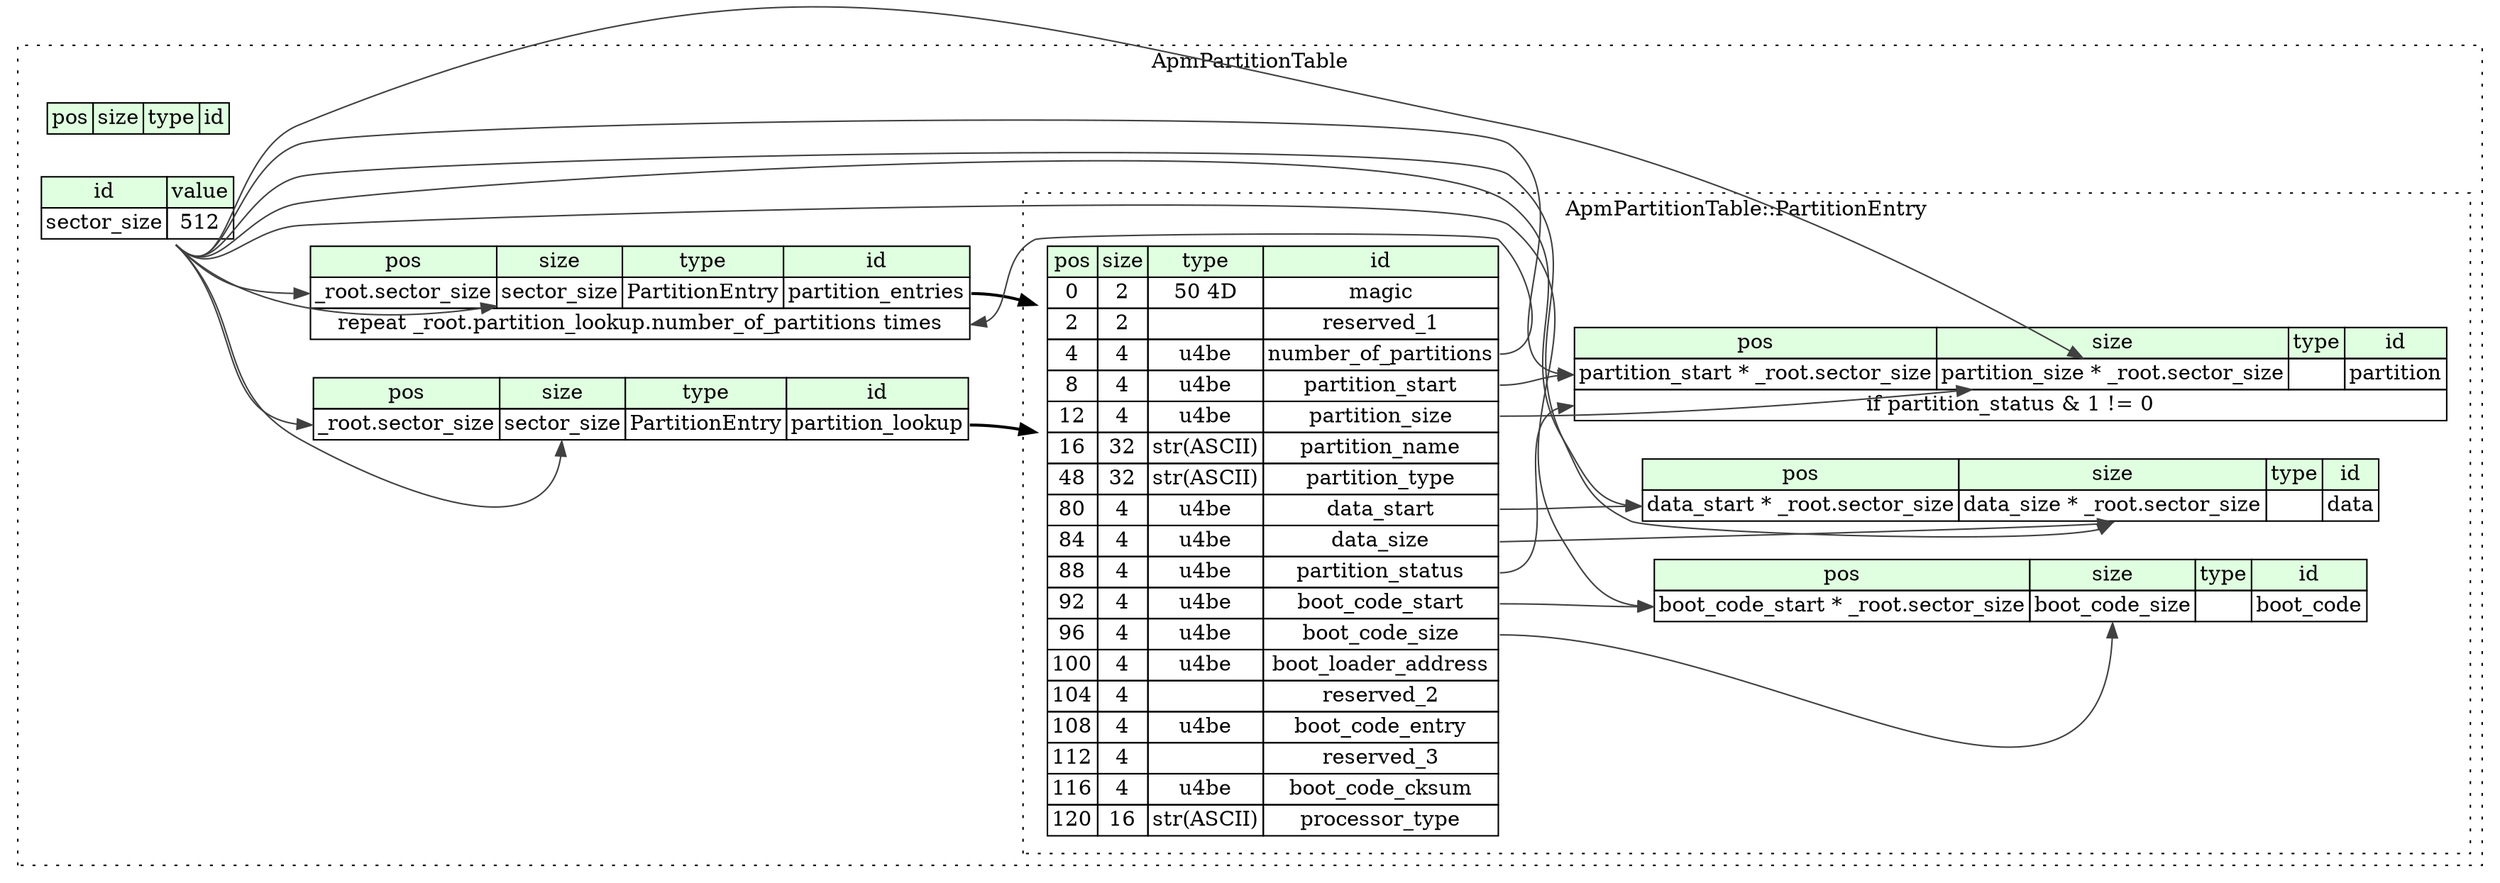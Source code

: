 digraph {
	rankdir=LR;
	node [shape=plaintext];
	subgraph cluster__apm_partition_table {
		label="ApmPartitionTable";
		graph[style=dotted];

		apm_partition_table__seq [label=<<TABLE BORDER="0" CELLBORDER="1" CELLSPACING="0">
			<TR><TD BGCOLOR="#E0FFE0">pos</TD><TD BGCOLOR="#E0FFE0">size</TD><TD BGCOLOR="#E0FFE0">type</TD><TD BGCOLOR="#E0FFE0">id</TD></TR>
		</TABLE>>];
		apm_partition_table__inst__partition_entries [label=<<TABLE BORDER="0" CELLBORDER="1" CELLSPACING="0">
			<TR><TD BGCOLOR="#E0FFE0">pos</TD><TD BGCOLOR="#E0FFE0">size</TD><TD BGCOLOR="#E0FFE0">type</TD><TD BGCOLOR="#E0FFE0">id</TD></TR>
			<TR><TD PORT="partition_entries_pos">_root.sector_size</TD><TD PORT="partition_entries_size">sector_size</TD><TD>PartitionEntry</TD><TD PORT="partition_entries_type">partition_entries</TD></TR>
			<TR><TD COLSPAN="4" PORT="partition_entries__repeat">repeat _root.partition_lookup.number_of_partitions times</TD></TR>
		</TABLE>>];
		apm_partition_table__inst__partition_lookup [label=<<TABLE BORDER="0" CELLBORDER="1" CELLSPACING="0">
			<TR><TD BGCOLOR="#E0FFE0">pos</TD><TD BGCOLOR="#E0FFE0">size</TD><TD BGCOLOR="#E0FFE0">type</TD><TD BGCOLOR="#E0FFE0">id</TD></TR>
			<TR><TD PORT="partition_lookup_pos">_root.sector_size</TD><TD PORT="partition_lookup_size">sector_size</TD><TD>PartitionEntry</TD><TD PORT="partition_lookup_type">partition_lookup</TD></TR>
		</TABLE>>];
		apm_partition_table__inst__sector_size [label=<<TABLE BORDER="0" CELLBORDER="1" CELLSPACING="0">
			<TR><TD BGCOLOR="#E0FFE0">id</TD><TD BGCOLOR="#E0FFE0">value</TD></TR>
			<TR><TD>sector_size</TD><TD>512</TD></TR>
		</TABLE>>];
		subgraph cluster__partition_entry {
			label="ApmPartitionTable::PartitionEntry";
			graph[style=dotted];

			partition_entry__seq [label=<<TABLE BORDER="0" CELLBORDER="1" CELLSPACING="0">
				<TR><TD BGCOLOR="#E0FFE0">pos</TD><TD BGCOLOR="#E0FFE0">size</TD><TD BGCOLOR="#E0FFE0">type</TD><TD BGCOLOR="#E0FFE0">id</TD></TR>
				<TR><TD PORT="magic_pos">0</TD><TD PORT="magic_size">2</TD><TD>50 4D</TD><TD PORT="magic_type">magic</TD></TR>
				<TR><TD PORT="reserved_1_pos">2</TD><TD PORT="reserved_1_size">2</TD><TD></TD><TD PORT="reserved_1_type">reserved_1</TD></TR>
				<TR><TD PORT="number_of_partitions_pos">4</TD><TD PORT="number_of_partitions_size">4</TD><TD>u4be</TD><TD PORT="number_of_partitions_type">number_of_partitions</TD></TR>
				<TR><TD PORT="partition_start_pos">8</TD><TD PORT="partition_start_size">4</TD><TD>u4be</TD><TD PORT="partition_start_type">partition_start</TD></TR>
				<TR><TD PORT="partition_size_pos">12</TD><TD PORT="partition_size_size">4</TD><TD>u4be</TD><TD PORT="partition_size_type">partition_size</TD></TR>
				<TR><TD PORT="partition_name_pos">16</TD><TD PORT="partition_name_size">32</TD><TD>str(ASCII)</TD><TD PORT="partition_name_type">partition_name</TD></TR>
				<TR><TD PORT="partition_type_pos">48</TD><TD PORT="partition_type_size">32</TD><TD>str(ASCII)</TD><TD PORT="partition_type_type">partition_type</TD></TR>
				<TR><TD PORT="data_start_pos">80</TD><TD PORT="data_start_size">4</TD><TD>u4be</TD><TD PORT="data_start_type">data_start</TD></TR>
				<TR><TD PORT="data_size_pos">84</TD><TD PORT="data_size_size">4</TD><TD>u4be</TD><TD PORT="data_size_type">data_size</TD></TR>
				<TR><TD PORT="partition_status_pos">88</TD><TD PORT="partition_status_size">4</TD><TD>u4be</TD><TD PORT="partition_status_type">partition_status</TD></TR>
				<TR><TD PORT="boot_code_start_pos">92</TD><TD PORT="boot_code_start_size">4</TD><TD>u4be</TD><TD PORT="boot_code_start_type">boot_code_start</TD></TR>
				<TR><TD PORT="boot_code_size_pos">96</TD><TD PORT="boot_code_size_size">4</TD><TD>u4be</TD><TD PORT="boot_code_size_type">boot_code_size</TD></TR>
				<TR><TD PORT="boot_loader_address_pos">100</TD><TD PORT="boot_loader_address_size">4</TD><TD>u4be</TD><TD PORT="boot_loader_address_type">boot_loader_address</TD></TR>
				<TR><TD PORT="reserved_2_pos">104</TD><TD PORT="reserved_2_size">4</TD><TD></TD><TD PORT="reserved_2_type">reserved_2</TD></TR>
				<TR><TD PORT="boot_code_entry_pos">108</TD><TD PORT="boot_code_entry_size">4</TD><TD>u4be</TD><TD PORT="boot_code_entry_type">boot_code_entry</TD></TR>
				<TR><TD PORT="reserved_3_pos">112</TD><TD PORT="reserved_3_size">4</TD><TD></TD><TD PORT="reserved_3_type">reserved_3</TD></TR>
				<TR><TD PORT="boot_code_cksum_pos">116</TD><TD PORT="boot_code_cksum_size">4</TD><TD>u4be</TD><TD PORT="boot_code_cksum_type">boot_code_cksum</TD></TR>
				<TR><TD PORT="processor_type_pos">120</TD><TD PORT="processor_type_size">16</TD><TD>str(ASCII)</TD><TD PORT="processor_type_type">processor_type</TD></TR>
			</TABLE>>];
			partition_entry__inst__boot_code [label=<<TABLE BORDER="0" CELLBORDER="1" CELLSPACING="0">
				<TR><TD BGCOLOR="#E0FFE0">pos</TD><TD BGCOLOR="#E0FFE0">size</TD><TD BGCOLOR="#E0FFE0">type</TD><TD BGCOLOR="#E0FFE0">id</TD></TR>
				<TR><TD PORT="boot_code_pos">boot_code_start * _root.sector_size</TD><TD PORT="boot_code_size">boot_code_size</TD><TD></TD><TD PORT="boot_code_type">boot_code</TD></TR>
			</TABLE>>];
			partition_entry__inst__data [label=<<TABLE BORDER="0" CELLBORDER="1" CELLSPACING="0">
				<TR><TD BGCOLOR="#E0FFE0">pos</TD><TD BGCOLOR="#E0FFE0">size</TD><TD BGCOLOR="#E0FFE0">type</TD><TD BGCOLOR="#E0FFE0">id</TD></TR>
				<TR><TD PORT="data_pos">data_start * _root.sector_size</TD><TD PORT="data_size">data_size * _root.sector_size</TD><TD></TD><TD PORT="data_type">data</TD></TR>
			</TABLE>>];
			partition_entry__inst__partition [label=<<TABLE BORDER="0" CELLBORDER="1" CELLSPACING="0">
				<TR><TD BGCOLOR="#E0FFE0">pos</TD><TD BGCOLOR="#E0FFE0">size</TD><TD BGCOLOR="#E0FFE0">type</TD><TD BGCOLOR="#E0FFE0">id</TD></TR>
				<TR><TD PORT="partition_pos">partition_start * _root.sector_size</TD><TD PORT="partition_size">partition_size * _root.sector_size</TD><TD></TD><TD PORT="partition_type">partition</TD></TR>
				<TR><TD COLSPAN="4" PORT="partition__if">if partition_status &amp; 1 != 0</TD></TR>
			</TABLE>>];
		}
	}
	apm_partition_table__inst__sector_size:sector_size_type -> apm_partition_table__inst__partition_entries:partition_entries_pos [color="#404040"];
	apm_partition_table__inst__sector_size:sector_size_type -> apm_partition_table__inst__partition_entries:partition_entries_size [color="#404040"];
	apm_partition_table__inst__partition_entries:partition_entries_type -> partition_entry__seq [style=bold];
	partition_entry__seq:number_of_partitions_type -> apm_partition_table__inst__partition_entries:partition_entries__repeat [color="#404040"];
	apm_partition_table__inst__sector_size:sector_size_type -> apm_partition_table__inst__partition_lookup:partition_lookup_pos [color="#404040"];
	apm_partition_table__inst__sector_size:sector_size_type -> apm_partition_table__inst__partition_lookup:partition_lookup_size [color="#404040"];
	apm_partition_table__inst__partition_lookup:partition_lookup_type -> partition_entry__seq [style=bold];
	partition_entry__seq:boot_code_start_type -> partition_entry__inst__boot_code:boot_code_pos [color="#404040"];
	apm_partition_table__inst__sector_size:sector_size_type -> partition_entry__inst__boot_code:boot_code_pos [color="#404040"];
	partition_entry__seq:boot_code_size_type -> partition_entry__inst__boot_code:boot_code_size [color="#404040"];
	partition_entry__seq:data_start_type -> partition_entry__inst__data:data_pos [color="#404040"];
	apm_partition_table__inst__sector_size:sector_size_type -> partition_entry__inst__data:data_pos [color="#404040"];
	partition_entry__seq:data_size_type -> partition_entry__inst__data:data_size [color="#404040"];
	apm_partition_table__inst__sector_size:sector_size_type -> partition_entry__inst__data:data_size [color="#404040"];
	partition_entry__seq:partition_start_type -> partition_entry__inst__partition:partition_pos [color="#404040"];
	apm_partition_table__inst__sector_size:sector_size_type -> partition_entry__inst__partition:partition_pos [color="#404040"];
	partition_entry__seq:partition_size_type -> partition_entry__inst__partition:partition_size [color="#404040"];
	apm_partition_table__inst__sector_size:sector_size_type -> partition_entry__inst__partition:partition_size [color="#404040"];
	partition_entry__seq:partition_status_type -> partition_entry__inst__partition:partition__if [color="#404040"];
}
